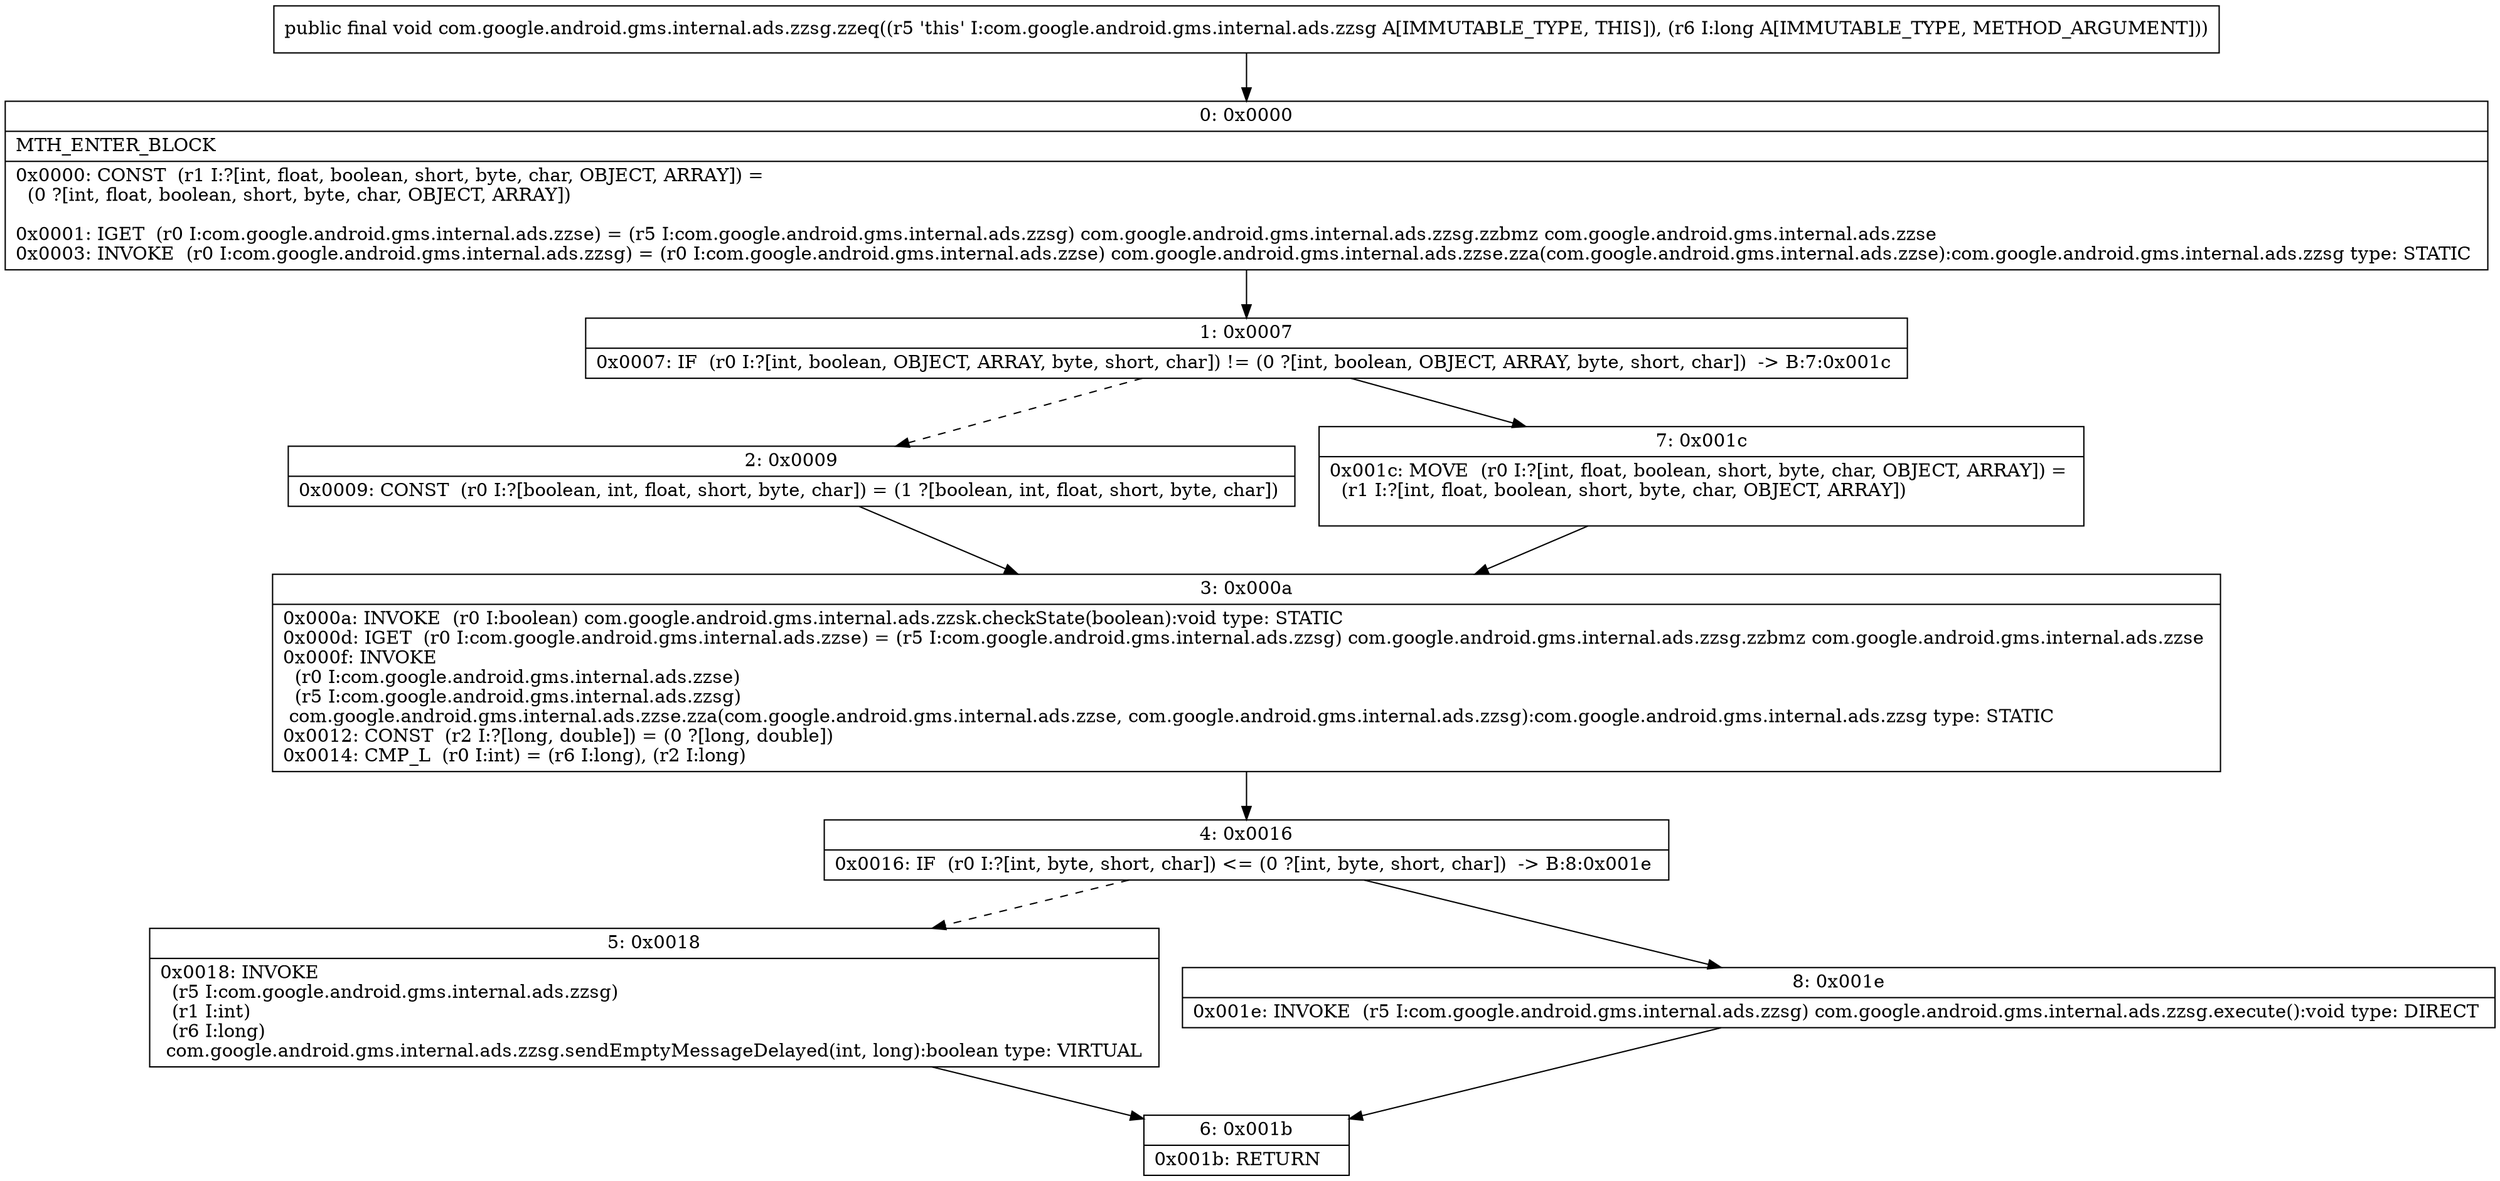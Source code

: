 digraph "CFG forcom.google.android.gms.internal.ads.zzsg.zzeq(J)V" {
Node_0 [shape=record,label="{0\:\ 0x0000|MTH_ENTER_BLOCK\l|0x0000: CONST  (r1 I:?[int, float, boolean, short, byte, char, OBJECT, ARRAY]) = \l  (0 ?[int, float, boolean, short, byte, char, OBJECT, ARRAY])\l \l0x0001: IGET  (r0 I:com.google.android.gms.internal.ads.zzse) = (r5 I:com.google.android.gms.internal.ads.zzsg) com.google.android.gms.internal.ads.zzsg.zzbmz com.google.android.gms.internal.ads.zzse \l0x0003: INVOKE  (r0 I:com.google.android.gms.internal.ads.zzsg) = (r0 I:com.google.android.gms.internal.ads.zzse) com.google.android.gms.internal.ads.zzse.zza(com.google.android.gms.internal.ads.zzse):com.google.android.gms.internal.ads.zzsg type: STATIC \l}"];
Node_1 [shape=record,label="{1\:\ 0x0007|0x0007: IF  (r0 I:?[int, boolean, OBJECT, ARRAY, byte, short, char]) != (0 ?[int, boolean, OBJECT, ARRAY, byte, short, char])  \-\> B:7:0x001c \l}"];
Node_2 [shape=record,label="{2\:\ 0x0009|0x0009: CONST  (r0 I:?[boolean, int, float, short, byte, char]) = (1 ?[boolean, int, float, short, byte, char]) \l}"];
Node_3 [shape=record,label="{3\:\ 0x000a|0x000a: INVOKE  (r0 I:boolean) com.google.android.gms.internal.ads.zzsk.checkState(boolean):void type: STATIC \l0x000d: IGET  (r0 I:com.google.android.gms.internal.ads.zzse) = (r5 I:com.google.android.gms.internal.ads.zzsg) com.google.android.gms.internal.ads.zzsg.zzbmz com.google.android.gms.internal.ads.zzse \l0x000f: INVOKE  \l  (r0 I:com.google.android.gms.internal.ads.zzse)\l  (r5 I:com.google.android.gms.internal.ads.zzsg)\l com.google.android.gms.internal.ads.zzse.zza(com.google.android.gms.internal.ads.zzse, com.google.android.gms.internal.ads.zzsg):com.google.android.gms.internal.ads.zzsg type: STATIC \l0x0012: CONST  (r2 I:?[long, double]) = (0 ?[long, double]) \l0x0014: CMP_L  (r0 I:int) = (r6 I:long), (r2 I:long) \l}"];
Node_4 [shape=record,label="{4\:\ 0x0016|0x0016: IF  (r0 I:?[int, byte, short, char]) \<= (0 ?[int, byte, short, char])  \-\> B:8:0x001e \l}"];
Node_5 [shape=record,label="{5\:\ 0x0018|0x0018: INVOKE  \l  (r5 I:com.google.android.gms.internal.ads.zzsg)\l  (r1 I:int)\l  (r6 I:long)\l com.google.android.gms.internal.ads.zzsg.sendEmptyMessageDelayed(int, long):boolean type: VIRTUAL \l}"];
Node_6 [shape=record,label="{6\:\ 0x001b|0x001b: RETURN   \l}"];
Node_7 [shape=record,label="{7\:\ 0x001c|0x001c: MOVE  (r0 I:?[int, float, boolean, short, byte, char, OBJECT, ARRAY]) = \l  (r1 I:?[int, float, boolean, short, byte, char, OBJECT, ARRAY])\l \l}"];
Node_8 [shape=record,label="{8\:\ 0x001e|0x001e: INVOKE  (r5 I:com.google.android.gms.internal.ads.zzsg) com.google.android.gms.internal.ads.zzsg.execute():void type: DIRECT \l}"];
MethodNode[shape=record,label="{public final void com.google.android.gms.internal.ads.zzsg.zzeq((r5 'this' I:com.google.android.gms.internal.ads.zzsg A[IMMUTABLE_TYPE, THIS]), (r6 I:long A[IMMUTABLE_TYPE, METHOD_ARGUMENT])) }"];
MethodNode -> Node_0;
Node_0 -> Node_1;
Node_1 -> Node_2[style=dashed];
Node_1 -> Node_7;
Node_2 -> Node_3;
Node_3 -> Node_4;
Node_4 -> Node_5[style=dashed];
Node_4 -> Node_8;
Node_5 -> Node_6;
Node_7 -> Node_3;
Node_8 -> Node_6;
}

